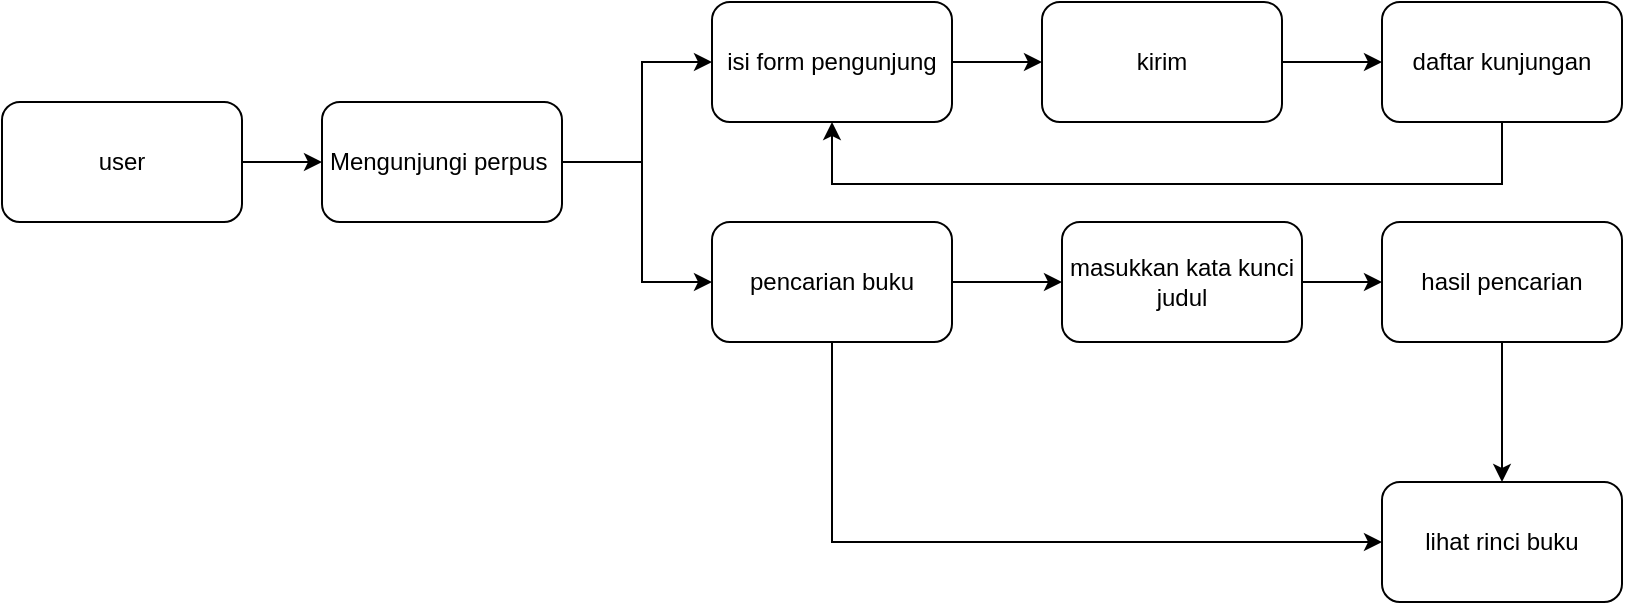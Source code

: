 <mxfile version="23.0.2" type="github">
  <diagram name="Page-1" id="xYcPrN-UcYQoGdLkAFQh">
    <mxGraphModel dx="1064" dy="613" grid="1" gridSize="10" guides="1" tooltips="1" connect="1" arrows="1" fold="1" page="1" pageScale="1" pageWidth="850" pageHeight="1100" math="0" shadow="0">
      <root>
        <mxCell id="0" />
        <mxCell id="1" parent="0" />
        <mxCell id="Pb6IZ-XF6Pi-iDKTg_N8-3" value="" style="edgeStyle=orthogonalEdgeStyle;rounded=0;orthogonalLoop=1;jettySize=auto;html=1;" edge="1" parent="1" source="Pb6IZ-XF6Pi-iDKTg_N8-1" target="Pb6IZ-XF6Pi-iDKTg_N8-2">
          <mxGeometry relative="1" as="geometry" />
        </mxCell>
        <mxCell id="Pb6IZ-XF6Pi-iDKTg_N8-1" value="user" style="rounded=1;whiteSpace=wrap;html=1;" vertex="1" parent="1">
          <mxGeometry x="10" y="240" width="120" height="60" as="geometry" />
        </mxCell>
        <mxCell id="Pb6IZ-XF6Pi-iDKTg_N8-13" value="" style="edgeStyle=orthogonalEdgeStyle;rounded=0;orthogonalLoop=1;jettySize=auto;html=1;" edge="1" parent="1" source="Pb6IZ-XF6Pi-iDKTg_N8-2" target="Pb6IZ-XF6Pi-iDKTg_N8-12">
          <mxGeometry relative="1" as="geometry">
            <Array as="points">
              <mxPoint x="330" y="270" />
              <mxPoint x="330" y="330" />
            </Array>
          </mxGeometry>
        </mxCell>
        <mxCell id="Pb6IZ-XF6Pi-iDKTg_N8-25" value="" style="edgeStyle=orthogonalEdgeStyle;rounded=0;orthogonalLoop=1;jettySize=auto;html=1;entryX=0;entryY=0.5;entryDx=0;entryDy=0;" edge="1" parent="1" source="Pb6IZ-XF6Pi-iDKTg_N8-2" target="Pb6IZ-XF6Pi-iDKTg_N8-24">
          <mxGeometry relative="1" as="geometry">
            <mxPoint x="350" y="210" as="targetPoint" />
            <Array as="points">
              <mxPoint x="330" y="270" />
              <mxPoint x="330" y="220" />
            </Array>
          </mxGeometry>
        </mxCell>
        <mxCell id="Pb6IZ-XF6Pi-iDKTg_N8-2" value="Mengunjungi perpus&amp;nbsp;" style="whiteSpace=wrap;html=1;rounded=1;" vertex="1" parent="1">
          <mxGeometry x="170" y="240" width="120" height="60" as="geometry" />
        </mxCell>
        <mxCell id="Pb6IZ-XF6Pi-iDKTg_N8-19" value="" style="edgeStyle=orthogonalEdgeStyle;rounded=0;orthogonalLoop=1;jettySize=auto;html=1;" edge="1" parent="1" source="Pb6IZ-XF6Pi-iDKTg_N8-12" target="Pb6IZ-XF6Pi-iDKTg_N8-18">
          <mxGeometry relative="1" as="geometry" />
        </mxCell>
        <mxCell id="Pb6IZ-XF6Pi-iDKTg_N8-12" value="pencarian buku" style="whiteSpace=wrap;html=1;rounded=1;" vertex="1" parent="1">
          <mxGeometry x="365" y="300" width="120" height="60" as="geometry" />
        </mxCell>
        <mxCell id="Pb6IZ-XF6Pi-iDKTg_N8-21" value="" style="edgeStyle=orthogonalEdgeStyle;rounded=0;orthogonalLoop=1;jettySize=auto;html=1;" edge="1" parent="1" source="Pb6IZ-XF6Pi-iDKTg_N8-18" target="Pb6IZ-XF6Pi-iDKTg_N8-20">
          <mxGeometry relative="1" as="geometry" />
        </mxCell>
        <mxCell id="Pb6IZ-XF6Pi-iDKTg_N8-18" value="masukkan kata kunci judul" style="whiteSpace=wrap;html=1;rounded=1;" vertex="1" parent="1">
          <mxGeometry x="540" y="300" width="120" height="60" as="geometry" />
        </mxCell>
        <mxCell id="Pb6IZ-XF6Pi-iDKTg_N8-23" value="" style="edgeStyle=orthogonalEdgeStyle;rounded=0;orthogonalLoop=1;jettySize=auto;html=1;" edge="1" parent="1" source="Pb6IZ-XF6Pi-iDKTg_N8-20" target="Pb6IZ-XF6Pi-iDKTg_N8-22">
          <mxGeometry relative="1" as="geometry" />
        </mxCell>
        <mxCell id="Pb6IZ-XF6Pi-iDKTg_N8-20" value="hasil pencarian" style="whiteSpace=wrap;html=1;rounded=1;" vertex="1" parent="1">
          <mxGeometry x="700" y="300" width="120" height="60" as="geometry" />
        </mxCell>
        <mxCell id="Pb6IZ-XF6Pi-iDKTg_N8-22" value="lihat rinci buku" style="whiteSpace=wrap;html=1;rounded=1;" vertex="1" parent="1">
          <mxGeometry x="700" y="430" width="120" height="60" as="geometry" />
        </mxCell>
        <mxCell id="Pb6IZ-XF6Pi-iDKTg_N8-27" value="" style="edgeStyle=orthogonalEdgeStyle;rounded=0;orthogonalLoop=1;jettySize=auto;html=1;" edge="1" parent="1" source="Pb6IZ-XF6Pi-iDKTg_N8-24" target="Pb6IZ-XF6Pi-iDKTg_N8-26">
          <mxGeometry relative="1" as="geometry" />
        </mxCell>
        <mxCell id="Pb6IZ-XF6Pi-iDKTg_N8-35" value="" style="edgeStyle=orthogonalEdgeStyle;rounded=0;orthogonalLoop=1;jettySize=auto;html=1;entryX=0.5;entryY=1;entryDx=0;entryDy=0;" edge="1" parent="1" target="Pb6IZ-XF6Pi-iDKTg_N8-24">
          <mxGeometry relative="1" as="geometry">
            <mxPoint x="760" y="280" as="sourcePoint" />
            <mxPoint x="425" y="110" as="targetPoint" />
            <Array as="points">
              <mxPoint x="760" y="281" />
              <mxPoint x="425" y="281" />
            </Array>
          </mxGeometry>
        </mxCell>
        <mxCell id="Pb6IZ-XF6Pi-iDKTg_N8-24" value="isi form pengunjung" style="whiteSpace=wrap;html=1;rounded=1;" vertex="1" parent="1">
          <mxGeometry x="365" y="190" width="120" height="60" as="geometry" />
        </mxCell>
        <mxCell id="Pb6IZ-XF6Pi-iDKTg_N8-29" value="" style="edgeStyle=orthogonalEdgeStyle;rounded=0;orthogonalLoop=1;jettySize=auto;html=1;" edge="1" parent="1" source="Pb6IZ-XF6Pi-iDKTg_N8-26" target="Pb6IZ-XF6Pi-iDKTg_N8-28">
          <mxGeometry relative="1" as="geometry" />
        </mxCell>
        <mxCell id="Pb6IZ-XF6Pi-iDKTg_N8-26" value="kirim" style="whiteSpace=wrap;html=1;rounded=1;" vertex="1" parent="1">
          <mxGeometry x="530" y="190" width="120" height="60" as="geometry" />
        </mxCell>
        <mxCell id="Pb6IZ-XF6Pi-iDKTg_N8-28" value="daftar kunjungan" style="whiteSpace=wrap;html=1;rounded=1;" vertex="1" parent="1">
          <mxGeometry x="700" y="190" width="120" height="60" as="geometry" />
        </mxCell>
        <mxCell id="Pb6IZ-XF6Pi-iDKTg_N8-31" value="" style="endArrow=classic;html=1;rounded=0;exitX=0.5;exitY=1;exitDx=0;exitDy=0;entryX=0;entryY=0.5;entryDx=0;entryDy=0;" edge="1" parent="1" source="Pb6IZ-XF6Pi-iDKTg_N8-12" target="Pb6IZ-XF6Pi-iDKTg_N8-22">
          <mxGeometry width="50" height="50" relative="1" as="geometry">
            <mxPoint x="400" y="340" as="sourcePoint" />
            <mxPoint x="450" y="290" as="targetPoint" />
            <Array as="points">
              <mxPoint x="425" y="460" />
            </Array>
          </mxGeometry>
        </mxCell>
        <mxCell id="Pb6IZ-XF6Pi-iDKTg_N8-39" value="" style="endArrow=none;html=1;rounded=0;entryX=0.5;entryY=1;entryDx=0;entryDy=0;" edge="1" parent="1" target="Pb6IZ-XF6Pi-iDKTg_N8-28">
          <mxGeometry width="50" height="50" relative="1" as="geometry">
            <mxPoint x="760" y="280" as="sourcePoint" />
            <mxPoint x="810" y="230" as="targetPoint" />
          </mxGeometry>
        </mxCell>
      </root>
    </mxGraphModel>
  </diagram>
</mxfile>
